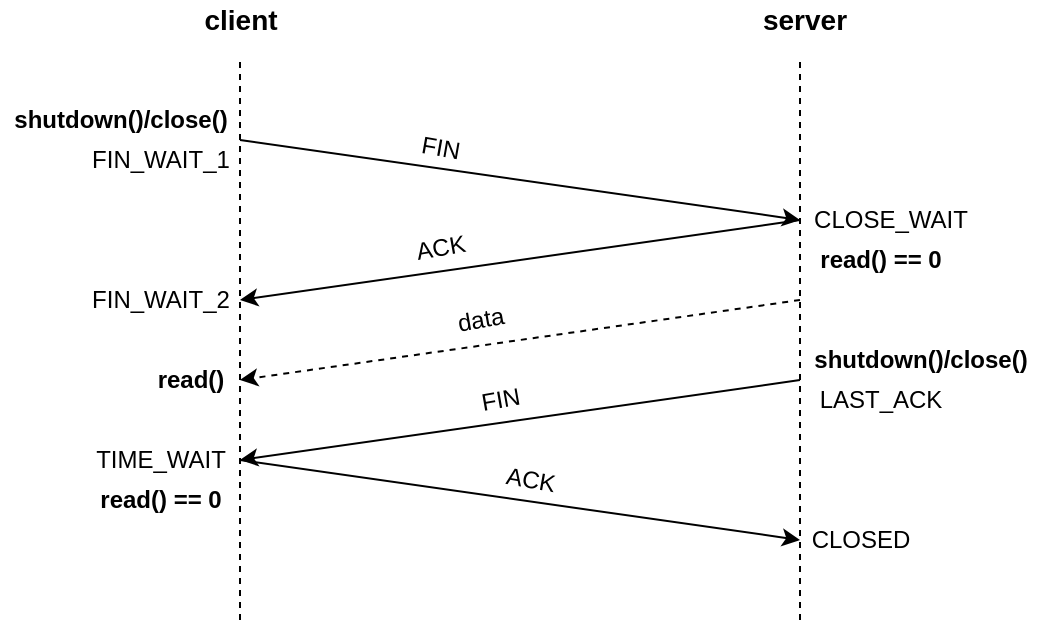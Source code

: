 <mxfile>
    <diagram id="U-Mag1k5tr0XRLDtXJ2x" name="第 1 页">
        <mxGraphModel dx="1071" dy="782" grid="1" gridSize="10" guides="1" tooltips="1" connect="1" arrows="1" fold="1" page="1" pageScale="1" pageWidth="827" pageHeight="1169" math="0" shadow="0">
            <root>
                <mxCell id="0"/>
                <mxCell id="1" parent="0"/>
                <mxCell id="2" value="" style="endArrow=none;html=1;dashed=1;" parent="1" edge="1">
                    <mxGeometry width="50" height="50" relative="1" as="geometry">
                        <mxPoint x="120" y="400" as="sourcePoint"/>
                        <mxPoint x="120" y="120" as="targetPoint"/>
                    </mxGeometry>
                </mxCell>
                <mxCell id="3" value="" style="endArrow=none;html=1;dashed=1;" parent="1" edge="1">
                    <mxGeometry width="50" height="50" relative="1" as="geometry">
                        <mxPoint x="400" y="400" as="sourcePoint"/>
                        <mxPoint x="400" y="120" as="targetPoint"/>
                    </mxGeometry>
                </mxCell>
                <mxCell id="4" value="" style="endArrow=classic;html=1;" parent="1" edge="1">
                    <mxGeometry width="50" height="50" relative="1" as="geometry">
                        <mxPoint x="120" y="160" as="sourcePoint"/>
                        <mxPoint x="400" y="200" as="targetPoint"/>
                    </mxGeometry>
                </mxCell>
                <mxCell id="5" value="" style="endArrow=classic;html=1;" parent="1" edge="1">
                    <mxGeometry width="50" height="50" relative="1" as="geometry">
                        <mxPoint x="400" y="200" as="sourcePoint"/>
                        <mxPoint x="120" y="240" as="targetPoint"/>
                    </mxGeometry>
                </mxCell>
                <mxCell id="7" value="FIN_WAIT_1" style="text;html=1;resizable=0;autosize=1;align=center;verticalAlign=middle;points=[];fillColor=none;strokeColor=none;rounded=0;" parent="1" vertex="1">
                    <mxGeometry x="40" y="160" width="80" height="20" as="geometry"/>
                </mxCell>
                <mxCell id="8" value="CLOSE_WAIT" style="text;html=1;resizable=0;autosize=1;align=center;verticalAlign=middle;points=[];fillColor=none;strokeColor=none;rounded=0;" parent="1" vertex="1">
                    <mxGeometry x="400" y="190" width="90" height="20" as="geometry"/>
                </mxCell>
                <mxCell id="9" value="client" style="text;html=1;resizable=0;autosize=1;align=center;verticalAlign=middle;points=[];fillColor=none;strokeColor=none;rounded=0;fontSize=14;fontStyle=1" parent="1" vertex="1">
                    <mxGeometry x="95" y="90" width="50" height="20" as="geometry"/>
                </mxCell>
                <mxCell id="10" value="server" style="text;html=1;resizable=0;autosize=1;align=center;verticalAlign=middle;points=[];fillColor=none;strokeColor=none;rounded=0;fontSize=14;fontStyle=1" parent="1" vertex="1">
                    <mxGeometry x="372" y="90" width="60" height="20" as="geometry"/>
                </mxCell>
                <mxCell id="11" value="FIN_WAIT_2" style="text;html=1;resizable=0;autosize=1;align=center;verticalAlign=middle;points=[];fillColor=none;strokeColor=none;rounded=0;" parent="1" vertex="1">
                    <mxGeometry x="40" y="230" width="80" height="20" as="geometry"/>
                </mxCell>
                <mxCell id="13" value="FIN" style="text;html=1;resizable=0;autosize=1;align=center;verticalAlign=middle;points=[];fillColor=none;strokeColor=none;rounded=0;rotation=10;" parent="1" vertex="1">
                    <mxGeometry x="205" y="154" width="30" height="20" as="geometry"/>
                </mxCell>
                <mxCell id="14" value="ACK" style="text;html=1;resizable=0;autosize=1;align=center;verticalAlign=middle;points=[];fillColor=none;strokeColor=none;rounded=0;rotation=-10;" parent="1" vertex="1">
                    <mxGeometry x="200" y="204" width="40" height="20" as="geometry"/>
                </mxCell>
                <mxCell id="16" value="" style="endArrow=classic;html=1;" parent="1" edge="1">
                    <mxGeometry width="50" height="50" relative="1" as="geometry">
                        <mxPoint x="400" y="280" as="sourcePoint"/>
                        <mxPoint x="120" y="320" as="targetPoint"/>
                    </mxGeometry>
                </mxCell>
                <mxCell id="17" value="" style="endArrow=classic;html=1;" parent="1" edge="1">
                    <mxGeometry width="50" height="50" relative="1" as="geometry">
                        <mxPoint x="120" y="320" as="sourcePoint"/>
                        <mxPoint x="400" y="360" as="targetPoint"/>
                    </mxGeometry>
                </mxCell>
                <mxCell id="18" value="ACK" style="text;html=1;resizable=0;autosize=1;align=center;verticalAlign=middle;points=[];fillColor=none;strokeColor=none;rounded=0;rotation=10;" parent="1" vertex="1">
                    <mxGeometry x="245" y="320" width="40" height="20" as="geometry"/>
                </mxCell>
                <mxCell id="19" value="FIN" style="text;html=1;resizable=0;autosize=1;align=center;verticalAlign=middle;points=[];fillColor=none;strokeColor=none;rounded=0;rotation=-10;" parent="1" vertex="1">
                    <mxGeometry x="235" y="280" width="30" height="20" as="geometry"/>
                </mxCell>
                <mxCell id="21" value="LAST_ACK" style="text;html=1;resizable=0;autosize=1;align=center;verticalAlign=middle;points=[];fillColor=none;strokeColor=none;rounded=0;" parent="1" vertex="1">
                    <mxGeometry x="400" y="280" width="80" height="20" as="geometry"/>
                </mxCell>
                <mxCell id="22" value="TIME_WAIT" style="text;html=1;resizable=0;autosize=1;align=center;verticalAlign=middle;points=[];fillColor=none;strokeColor=none;rounded=0;" parent="1" vertex="1">
                    <mxGeometry x="40" y="310" width="80" height="20" as="geometry"/>
                </mxCell>
                <mxCell id="23" value="CLOSED" style="text;html=1;resizable=0;autosize=1;align=center;verticalAlign=middle;points=[];fillColor=none;strokeColor=none;rounded=0;" parent="1" vertex="1">
                    <mxGeometry x="400" y="350" width="60" height="20" as="geometry"/>
                </mxCell>
                <mxCell id="24" value="shutdown()/close()" style="text;html=1;resizable=0;autosize=1;align=center;verticalAlign=middle;points=[];fillColor=none;strokeColor=none;rounded=0;fontStyle=1" vertex="1" parent="1">
                    <mxGeometry y="140" width="120" height="20" as="geometry"/>
                </mxCell>
                <mxCell id="25" value="shutdown()/close()" style="text;html=1;resizable=0;autosize=1;align=center;verticalAlign=middle;points=[];fillColor=none;strokeColor=none;rounded=0;fontStyle=1" vertex="1" parent="1">
                    <mxGeometry x="400" y="260" width="120" height="20" as="geometry"/>
                </mxCell>
                <mxCell id="26" value="read() == 0" style="text;html=1;resizable=0;autosize=1;align=center;verticalAlign=middle;points=[];fillColor=none;strokeColor=none;rounded=0;fontStyle=1" vertex="1" parent="1">
                    <mxGeometry x="400" y="210" width="80" height="20" as="geometry"/>
                </mxCell>
                <mxCell id="27" value="read() == 0" style="text;html=1;resizable=0;autosize=1;align=center;verticalAlign=middle;points=[];fillColor=none;strokeColor=none;rounded=0;fontStyle=1" vertex="1" parent="1">
                    <mxGeometry x="40" y="330" width="80" height="20" as="geometry"/>
                </mxCell>
                <mxCell id="28" value="" style="endArrow=classic;html=1;dashed=1;" edge="1" parent="1">
                    <mxGeometry width="50" height="50" relative="1" as="geometry">
                        <mxPoint x="400" y="240" as="sourcePoint"/>
                        <mxPoint x="120" y="280" as="targetPoint"/>
                    </mxGeometry>
                </mxCell>
                <mxCell id="30" value="data" style="text;html=1;resizable=0;autosize=1;align=center;verticalAlign=middle;points=[];fillColor=none;strokeColor=none;rounded=0;rotation=-10;" vertex="1" parent="1">
                    <mxGeometry x="220" y="240" width="40" height="20" as="geometry"/>
                </mxCell>
                <mxCell id="31" value="read()" style="text;html=1;resizable=0;autosize=1;align=center;verticalAlign=middle;points=[];fillColor=none;strokeColor=none;rounded=0;fontStyle=1" vertex="1" parent="1">
                    <mxGeometry x="70" y="270" width="50" height="20" as="geometry"/>
                </mxCell>
            </root>
        </mxGraphModel>
    </diagram>
</mxfile>